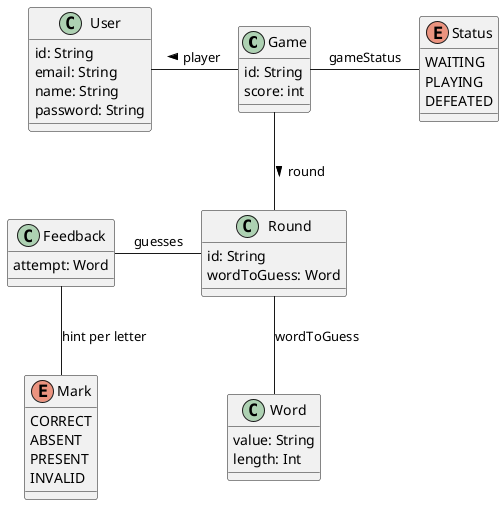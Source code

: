 @startuml

Class Game{
    id: String
    score: int
}

Class Round{
    id: String
    wordToGuess: Word
}

Class Word{
    value: String
    length: Int
}

Class Feedback {
    attempt: Word
}

Enum Mark{
    CORRECT
    ABSENT
    PRESENT
    INVALID
}

Enum Status{
    WAITING
    PLAYING
    DEFEATED
}

Class User{
    id: String
    email: String
    name: String
    password: String
}

Game -left- User : player >
Game -right- Status : gameStatus
Game -- Round : round >
Round -- Word : wordToGuess
Round -left- Feedback : guesses
Feedback -down- Mark : hint per letter


@enduml